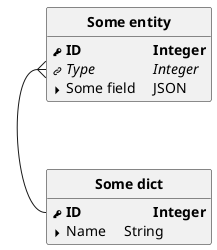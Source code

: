 {
  "sha1": "ap3ufphrhjimr5d5f75dx19qtg7g04g",
  "insertion": {
    "when": "2024-05-30T20:48:21.922Z",
    "user": "plantuml@gmail.com"
  }
}
@startuml
hide empty methods
hide circle

'skinparam linetype ortho

!define PK <size:12><&key></size><b>
!define FK <size:12><&link-intact></size><i>
!define PP <size:12><&caret-right></size>

class "<b> Some dict </b>" as d {
    PK ID      \t\t Integer
    PP Name    \t String
}

class "<b> Some entity </b>" as e {
    PK ID       \t\t Integer
    FK Type     \t\t Integer
    PP Some field \t JSON
}

e::Type }-- d::ID

@enduml
